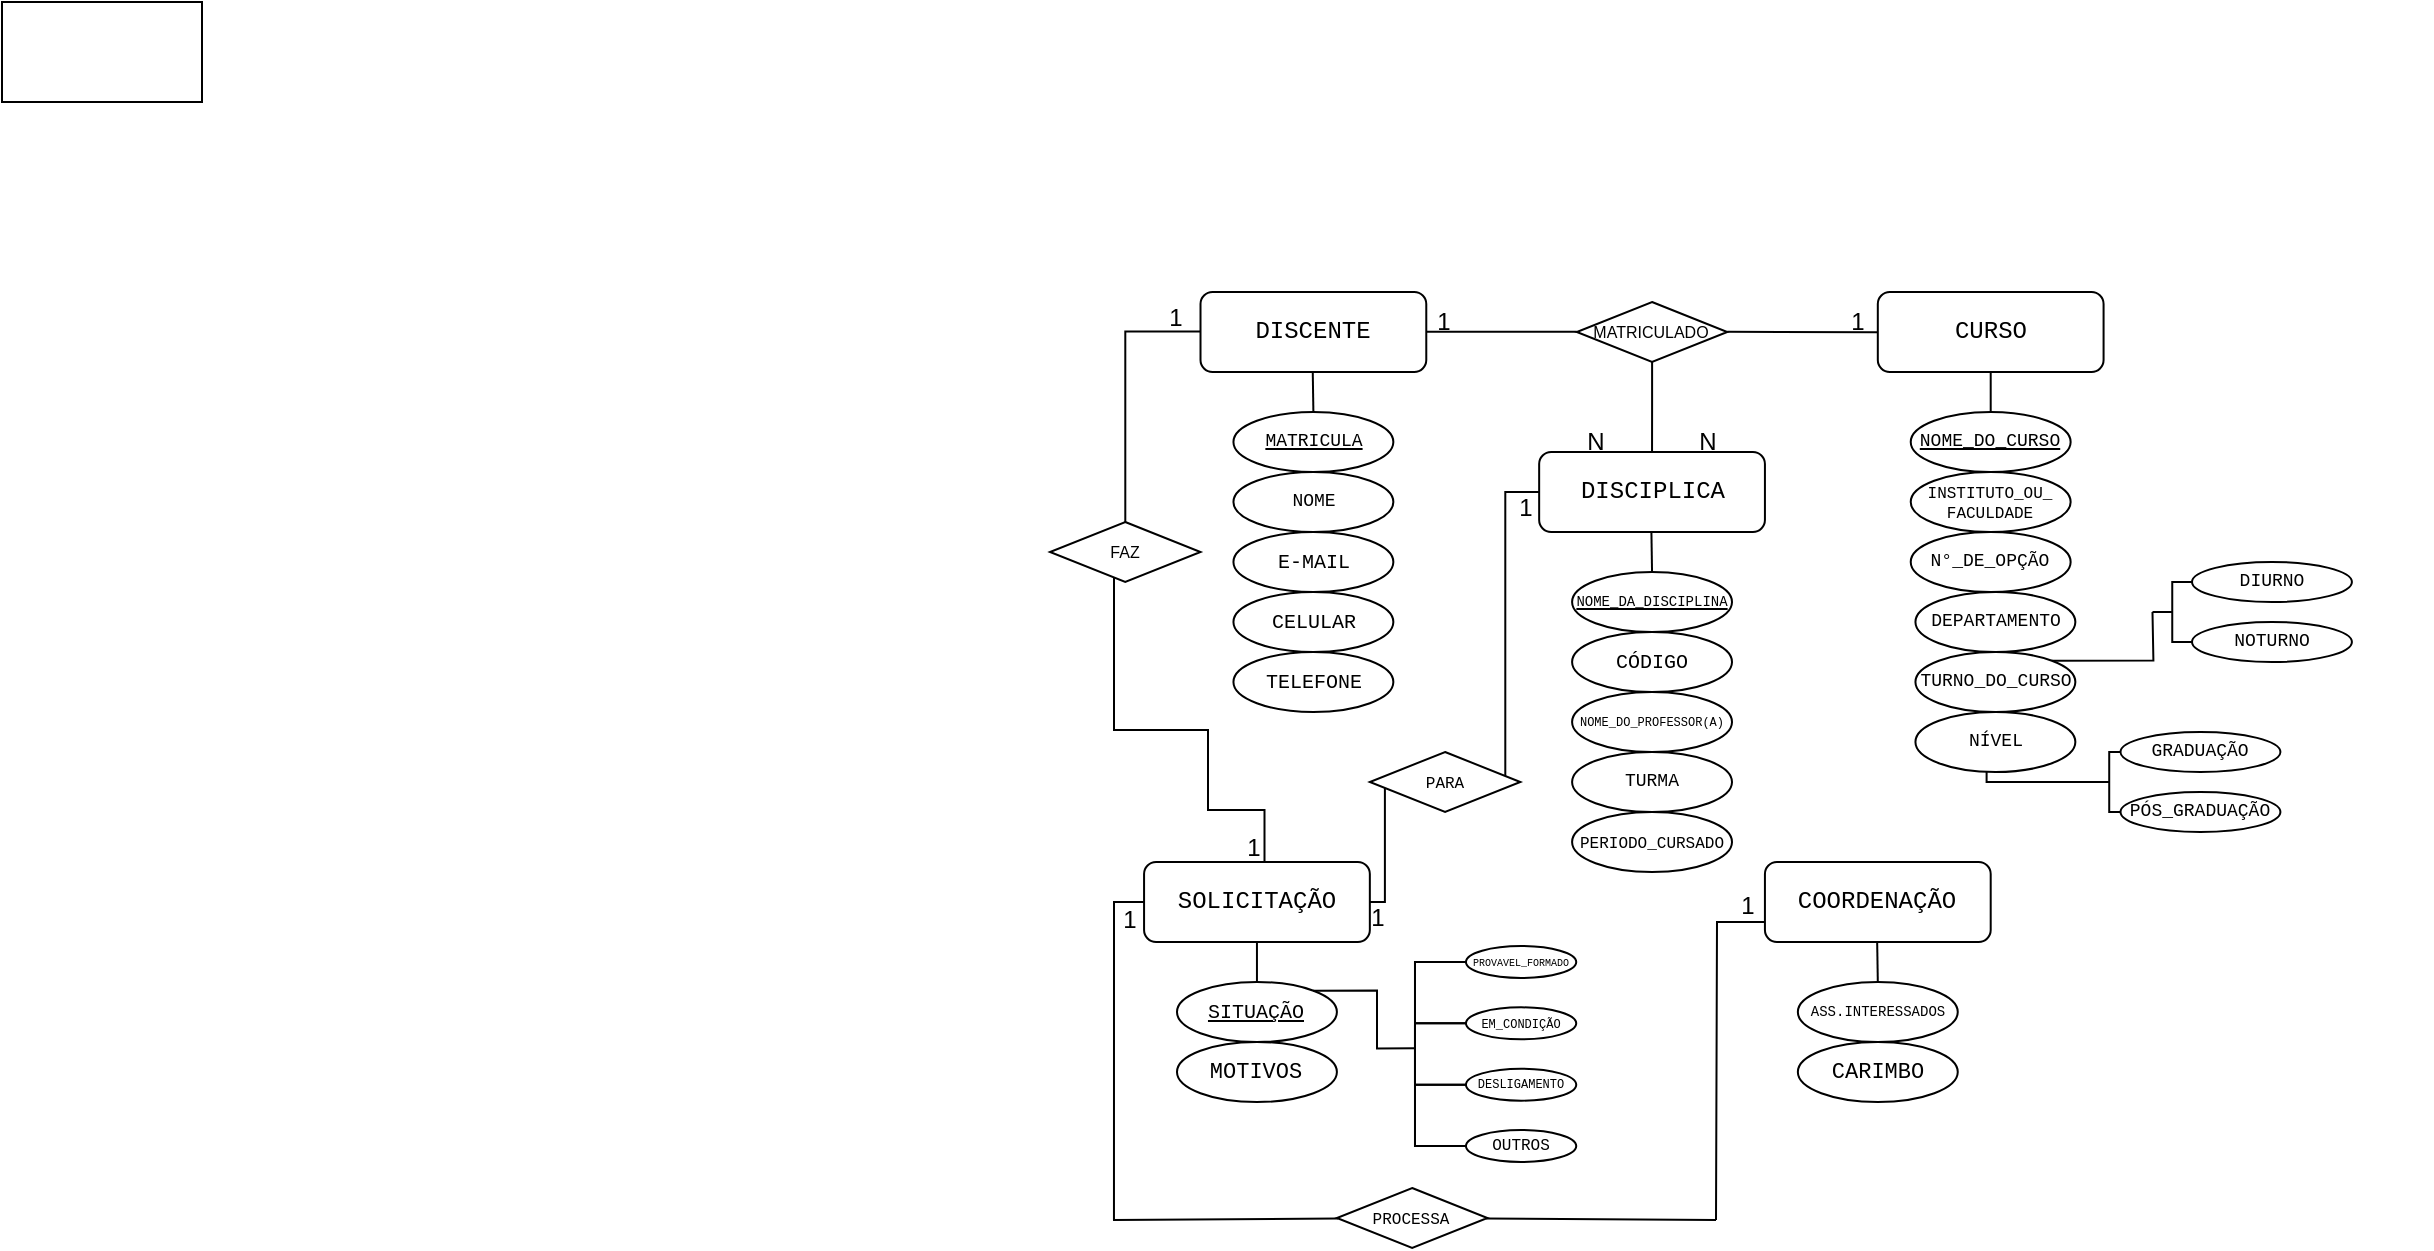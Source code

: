 <mxfile version="24.8.8">
  <diagram id="C5RBs43oDa-KdzZeNtuy" name="Page-1">
    <mxGraphModel dx="1780" dy="1404" grid="1" gridSize="5" guides="1" tooltips="1" connect="1" arrows="1" fold="1" page="1" pageScale="1" pageWidth="827" pageHeight="1169" math="0" shadow="0">
      <root>
        <mxCell id="WIyWlLk6GJQsqaUBKTNV-0" />
        <mxCell id="WIyWlLk6GJQsqaUBKTNV-1" parent="WIyWlLk6GJQsqaUBKTNV-0" />
        <mxCell id="zZQvNKMM1_MNGovXTg1E-80" value="" style="group" vertex="1" connectable="0" parent="WIyWlLk6GJQsqaUBKTNV-1">
          <mxGeometry x="1724" y="163" width="690" height="480" as="geometry" />
        </mxCell>
        <mxCell id="zZQvNKMM1_MNGovXTg1E-81" style="edgeStyle=orthogonalEdgeStyle;rounded=0;orthogonalLoop=1;jettySize=auto;html=1;endArrow=none;endFill=0;entryX=0.012;entryY=0.145;entryDx=0;entryDy=0;entryPerimeter=0;" edge="1" parent="zZQvNKMM1_MNGovXTg1E-80" source="zZQvNKMM1_MNGovXTg1E-147">
          <mxGeometry relative="1" as="geometry">
            <mxPoint x="78.492" y="306.8" as="targetPoint" />
            <mxPoint x="-11.288" y="82" as="sourcePoint" />
            <Array as="points">
              <mxPoint x="31.984" y="221" />
              <mxPoint x="79.018" y="221" />
              <mxPoint x="79.018" y="261" />
              <mxPoint x="107.239" y="261" />
              <mxPoint x="107.239" y="307" />
            </Array>
          </mxGeometry>
        </mxCell>
        <mxCell id="zZQvNKMM1_MNGovXTg1E-82" value="DISCENTE" style="rounded=1;whiteSpace=wrap;html=1;fontSize=12;glass=0;strokeWidth=1;shadow=0;fontFamily=Courier New;perimeterSpacing=2;" vertex="1" parent="zZQvNKMM1_MNGovXTg1E-80">
          <mxGeometry x="75.256" y="2" width="112.883" height="40" as="geometry" />
        </mxCell>
        <mxCell id="zZQvNKMM1_MNGovXTg1E-83" value="" style="endArrow=none;html=1;rounded=0;fontFamily=Courier New;shadow=0;" edge="1" parent="zZQvNKMM1_MNGovXTg1E-80">
          <mxGeometry width="50" height="50" relative="1" as="geometry">
            <mxPoint x="131.697" y="62" as="sourcePoint" />
            <mxPoint x="131.378" y="42" as="targetPoint" />
          </mxGeometry>
        </mxCell>
        <mxCell id="zZQvNKMM1_MNGovXTg1E-84" value="MATRICULA" style="ellipse;whiteSpace=wrap;shadow=0;gradientColor=none;strokeColor=default;fontSize=9;fontFamily=Courier New;labelBackgroundColor=none;labelBorderColor=none;textShadow=0;fontStyle=4;horizontal=1;html=1;" vertex="1" parent="zZQvNKMM1_MNGovXTg1E-80">
          <mxGeometry x="91.718" y="62" width="79.959" height="30" as="geometry" />
        </mxCell>
        <mxCell id="zZQvNKMM1_MNGovXTg1E-85" value="NOME" style="ellipse;whiteSpace=wrap;html=1;shadow=0;gradientColor=none;strokeColor=default;fontSize=9;fontFamily=Courier New;fontStyle=0;" vertex="1" parent="zZQvNKMM1_MNGovXTg1E-80">
          <mxGeometry x="91.718" y="92" width="79.959" height="30" as="geometry" />
        </mxCell>
        <mxCell id="zZQvNKMM1_MNGovXTg1E-86" value="CELULAR" style="ellipse;whiteSpace=wrap;html=1;shadow=0;gradientColor=none;strokeColor=default;fontSize=10;fontFamily=Courier New;" vertex="1" parent="zZQvNKMM1_MNGovXTg1E-80">
          <mxGeometry x="91.718" y="152" width="79.959" height="30" as="geometry" />
        </mxCell>
        <mxCell id="zZQvNKMM1_MNGovXTg1E-87" value="E-MAIL" style="ellipse;whiteSpace=wrap;html=1;shadow=0;gradientColor=none;strokeColor=default;fontSize=10;fontFamily=Courier New;" vertex="1" parent="zZQvNKMM1_MNGovXTg1E-80">
          <mxGeometry x="91.718" y="122" width="79.959" height="30" as="geometry" />
        </mxCell>
        <mxCell id="zZQvNKMM1_MNGovXTg1E-88" value="TELEFONE" style="ellipse;whiteSpace=wrap;html=1;shadow=0;gradientColor=none;strokeColor=default;fontSize=10;fontFamily=Courier New;" vertex="1" parent="zZQvNKMM1_MNGovXTg1E-80">
          <mxGeometry x="91.718" y="182" width="79.959" height="30" as="geometry" />
        </mxCell>
        <mxCell id="zZQvNKMM1_MNGovXTg1E-89" value="CURSO" style="rounded=1;whiteSpace=wrap;html=1;fontSize=12;glass=0;strokeWidth=1;shadow=0;fontFamily=Courier New;" vertex="1" parent="zZQvNKMM1_MNGovXTg1E-80">
          <mxGeometry x="413.906" y="2" width="112.883" height="40" as="geometry" />
        </mxCell>
        <mxCell id="zZQvNKMM1_MNGovXTg1E-90" value="" style="endArrow=none;html=1;rounded=0;fontFamily=Courier New;shadow=0;" edge="1" parent="zZQvNKMM1_MNGovXTg1E-80" target="zZQvNKMM1_MNGovXTg1E-89">
          <mxGeometry width="50" height="50" relative="1" as="geometry">
            <mxPoint x="470.348" y="62" as="sourcePoint" />
            <mxPoint x="470.028" y="42" as="targetPoint" />
          </mxGeometry>
        </mxCell>
        <mxCell id="zZQvNKMM1_MNGovXTg1E-91" value="NOME_DO_CURSO" style="ellipse;whiteSpace=wrap;shadow=0;gradientColor=none;strokeColor=default;fontSize=9;fontFamily=Courier New;labelBackgroundColor=none;labelBorderColor=none;textShadow=0;fontStyle=4;horizontal=1;html=1;" vertex="1" parent="zZQvNKMM1_MNGovXTg1E-80">
          <mxGeometry x="430.368" y="62" width="79.959" height="30" as="geometry" />
        </mxCell>
        <mxCell id="zZQvNKMM1_MNGovXTg1E-92" value="INSTITUTO_OU_ FACULDADE" style="ellipse;whiteSpace=wrap;html=1;shadow=0;gradientColor=none;strokeColor=default;fontSize=8;fontFamily=Courier New;fontStyle=0;" vertex="1" parent="zZQvNKMM1_MNGovXTg1E-80">
          <mxGeometry x="430.368" y="92" width="79.959" height="30" as="geometry" />
        </mxCell>
        <mxCell id="zZQvNKMM1_MNGovXTg1E-93" value="N°_DE_OPÇÃO" style="ellipse;whiteSpace=wrap;html=1;shadow=0;gradientColor=none;strokeColor=default;fontSize=9;fontFamily=Courier New;" vertex="1" parent="zZQvNKMM1_MNGovXTg1E-80">
          <mxGeometry x="430.368" y="122" width="79.959" height="30" as="geometry" />
        </mxCell>
        <mxCell id="zZQvNKMM1_MNGovXTg1E-94" value="" style="endArrow=none;html=1;rounded=0;exitX=1;exitY=0.25;exitDx=0;exitDy=0;shadow=0;" edge="1" parent="zZQvNKMM1_MNGovXTg1E-80">
          <mxGeometry width="50" height="50" relative="1" as="geometry">
            <mxPoint x="188.139" y="21.9" as="sourcePoint" />
            <mxPoint x="263.395" y="21.9" as="targetPoint" />
          </mxGeometry>
        </mxCell>
        <mxCell id="zZQvNKMM1_MNGovXTg1E-95" style="edgeStyle=orthogonalEdgeStyle;rounded=0;orthogonalLoop=1;jettySize=auto;html=1;entryX=0.5;entryY=0;entryDx=0;entryDy=0;shadow=0;endArrow=none;endFill=0;" edge="1" parent="zZQvNKMM1_MNGovXTg1E-80" source="zZQvNKMM1_MNGovXTg1E-96" target="zZQvNKMM1_MNGovXTg1E-98">
          <mxGeometry relative="1" as="geometry" />
        </mxCell>
        <mxCell id="zZQvNKMM1_MNGovXTg1E-96" value="MATRICULADO" style="rhombus;whiteSpace=wrap;html=1;fontSize=8;shadow=0;" vertex="1" parent="zZQvNKMM1_MNGovXTg1E-80">
          <mxGeometry x="263.395" y="7" width="75.256" height="30" as="geometry" />
        </mxCell>
        <mxCell id="zZQvNKMM1_MNGovXTg1E-97" value="" style="endArrow=none;html=1;rounded=0;exitX=1;exitY=0.25;exitDx=0;exitDy=0;shadow=0;" edge="1" parent="zZQvNKMM1_MNGovXTg1E-80">
          <mxGeometry width="50" height="50" relative="1" as="geometry">
            <mxPoint x="338.65" y="21.9" as="sourcePoint" />
            <mxPoint x="413.906" y="22.094" as="targetPoint" />
          </mxGeometry>
        </mxCell>
        <mxCell id="zZQvNKMM1_MNGovXTg1E-98" value="DISCIPLICA" style="rounded=1;whiteSpace=wrap;html=1;fontSize=12;glass=0;strokeWidth=1;shadow=0;fontFamily=Courier New;" vertex="1" parent="zZQvNKMM1_MNGovXTg1E-80">
          <mxGeometry x="244.581" y="82" width="112.883" height="40" as="geometry" />
        </mxCell>
        <mxCell id="zZQvNKMM1_MNGovXTg1E-99" value="" style="endArrow=none;html=1;rounded=0;fontFamily=Courier New;shadow=0;" edge="1" parent="zZQvNKMM1_MNGovXTg1E-80">
          <mxGeometry width="50" height="50" relative="1" as="geometry">
            <mxPoint x="301.022" y="142" as="sourcePoint" />
            <mxPoint x="300.703" y="122" as="targetPoint" />
          </mxGeometry>
        </mxCell>
        <mxCell id="zZQvNKMM1_MNGovXTg1E-100" value="NOME_DA_DISCIPLINA" style="ellipse;whiteSpace=wrap;shadow=0;gradientColor=none;strokeColor=default;fontSize=7;fontFamily=Courier New;labelBackgroundColor=none;labelBorderColor=none;textShadow=0;fontStyle=4;horizontal=1;html=1;" vertex="1" parent="zZQvNKMM1_MNGovXTg1E-80">
          <mxGeometry x="261.043" y="142" width="79.959" height="30" as="geometry" />
        </mxCell>
        <mxCell id="zZQvNKMM1_MNGovXTg1E-101" value="CÓDIGO" style="ellipse;whiteSpace=wrap;html=1;shadow=0;gradientColor=none;strokeColor=default;fontSize=10;fontFamily=Courier New;fontStyle=0;" vertex="1" parent="zZQvNKMM1_MNGovXTg1E-80">
          <mxGeometry x="261.043" y="172" width="79.959" height="30" as="geometry" />
        </mxCell>
        <mxCell id="zZQvNKMM1_MNGovXTg1E-102" value="TURMA" style="ellipse;whiteSpace=wrap;html=1;shadow=0;gradientColor=none;strokeColor=default;fontSize=9;fontFamily=Courier New;" vertex="1" parent="zZQvNKMM1_MNGovXTg1E-80">
          <mxGeometry x="261.043" y="232" width="79.959" height="30" as="geometry" />
        </mxCell>
        <mxCell id="zZQvNKMM1_MNGovXTg1E-103" value="&lt;font style=&quot;font-size: 6px;&quot;&gt;NOME_DO_PROFESSOR(A)&lt;/font&gt;" style="ellipse;whiteSpace=wrap;html=1;shadow=0;gradientColor=none;strokeColor=default;fontSize=9;fontFamily=Courier New;" vertex="1" parent="zZQvNKMM1_MNGovXTg1E-80">
          <mxGeometry x="261.043" y="202" width="79.959" height="30" as="geometry" />
        </mxCell>
        <mxCell id="zZQvNKMM1_MNGovXTg1E-104" value="PERIODO_CURSADO" style="ellipse;whiteSpace=wrap;html=1;shadow=0;gradientColor=none;strokeColor=default;fontSize=8;fontFamily=Courier New;" vertex="1" parent="zZQvNKMM1_MNGovXTg1E-80">
          <mxGeometry x="261.043" y="262" width="79.959" height="30" as="geometry" />
        </mxCell>
        <mxCell id="zZQvNKMM1_MNGovXTg1E-105" value="1" style="text;html=1;align=center;verticalAlign=middle;whiteSpace=wrap;rounded=0;shadow=0;" vertex="1" parent="zZQvNKMM1_MNGovXTg1E-80">
          <mxGeometry x="169.325" y="2" width="56.442" height="30" as="geometry" />
        </mxCell>
        <mxCell id="zZQvNKMM1_MNGovXTg1E-106" value="1" style="text;html=1;align=center;verticalAlign=middle;whiteSpace=wrap;rounded=0;shadow=0;" vertex="1" parent="zZQvNKMM1_MNGovXTg1E-80">
          <mxGeometry x="376.278" y="2" width="56.442" height="30" as="geometry" />
        </mxCell>
        <mxCell id="zZQvNKMM1_MNGovXTg1E-107" value="DEPARTAMENTO" style="ellipse;whiteSpace=wrap;html=1;shadow=0;gradientColor=none;strokeColor=default;fontSize=9;fontFamily=Courier New;" vertex="1" parent="zZQvNKMM1_MNGovXTg1E-80">
          <mxGeometry x="432.72" y="152" width="79.959" height="30" as="geometry" />
        </mxCell>
        <mxCell id="zZQvNKMM1_MNGovXTg1E-108" style="edgeStyle=orthogonalEdgeStyle;rounded=0;orthogonalLoop=1;jettySize=auto;html=1;exitX=1;exitY=0;exitDx=0;exitDy=0;endArrow=none;endFill=0;shadow=0;fontFamily=Courier New;" edge="1" parent="zZQvNKMM1_MNGovXTg1E-80" source="zZQvNKMM1_MNGovXTg1E-109">
          <mxGeometry relative="1" as="geometry">
            <mxPoint x="551.247" y="162" as="targetPoint" />
          </mxGeometry>
        </mxCell>
        <mxCell id="zZQvNKMM1_MNGovXTg1E-109" value="TURNO_DO_CURSO" style="ellipse;whiteSpace=wrap;html=1;shadow=0;gradientColor=none;strokeColor=default;fontSize=9;fontFamily=Courier New;" vertex="1" parent="zZQvNKMM1_MNGovXTg1E-80">
          <mxGeometry x="432.72" y="182" width="79.959" height="30" as="geometry" />
        </mxCell>
        <mxCell id="zZQvNKMM1_MNGovXTg1E-110" value="NÍVEL" style="ellipse;whiteSpace=wrap;html=1;shadow=0;gradientColor=none;strokeColor=default;fontSize=9;fontFamily=Courier New;" vertex="1" parent="zZQvNKMM1_MNGovXTg1E-80">
          <mxGeometry x="432.72" y="212" width="79.959" height="30" as="geometry" />
        </mxCell>
        <mxCell id="zZQvNKMM1_MNGovXTg1E-111" style="edgeStyle=orthogonalEdgeStyle;rounded=0;orthogonalLoop=1;jettySize=auto;html=1;exitX=1;exitY=0.5;exitDx=0;exitDy=0;entryX=0;entryY=0.5;entryDx=0;entryDy=0;endArrow=none;endFill=0;" edge="1" parent="zZQvNKMM1_MNGovXTg1E-80" source="zZQvNKMM1_MNGovXTg1E-149" target="zZQvNKMM1_MNGovXTg1E-98">
          <mxGeometry relative="1" as="geometry">
            <mxPoint x="212.597" y="114" as="targetPoint" />
            <Array as="points">
              <mxPoint x="227.648" y="247" />
              <mxPoint x="227.648" y="102" />
            </Array>
          </mxGeometry>
        </mxCell>
        <mxCell id="zZQvNKMM1_MNGovXTg1E-112" style="edgeStyle=orthogonalEdgeStyle;rounded=0;orthogonalLoop=1;jettySize=auto;html=1;exitX=0;exitY=0.5;exitDx=0;exitDy=0;endArrow=none;endFill=0;fontFamily=Courier New;" edge="1" parent="zZQvNKMM1_MNGovXTg1E-80" source="zZQvNKMM1_MNGovXTg1E-113">
          <mxGeometry relative="1" as="geometry">
            <mxPoint x="31.984" y="466" as="targetPoint" />
            <Array as="points">
              <mxPoint x="47.035" y="307" />
            </Array>
          </mxGeometry>
        </mxCell>
        <mxCell id="zZQvNKMM1_MNGovXTg1E-113" value="SOLICITAÇÃO" style="rounded=1;whiteSpace=wrap;html=1;fontSize=12;glass=0;strokeWidth=1;shadow=0;fontFamily=Courier New;" vertex="1" parent="zZQvNKMM1_MNGovXTg1E-80">
          <mxGeometry x="47.035" y="287" width="112.883" height="40" as="geometry" />
        </mxCell>
        <mxCell id="zZQvNKMM1_MNGovXTg1E-114" value="" style="endArrow=none;html=1;rounded=0;fontFamily=Courier New;shadow=0;" edge="1" parent="zZQvNKMM1_MNGovXTg1E-80" target="zZQvNKMM1_MNGovXTg1E-113">
          <mxGeometry width="50" height="50" relative="1" as="geometry">
            <mxPoint x="103.476" y="347" as="sourcePoint" />
            <mxPoint x="103.157" y="327" as="targetPoint" />
          </mxGeometry>
        </mxCell>
        <mxCell id="zZQvNKMM1_MNGovXTg1E-115" value="SITUAÇÃO" style="ellipse;whiteSpace=wrap;shadow=0;gradientColor=none;strokeColor=default;fontSize=10;fontFamily=Courier New;labelBackgroundColor=none;labelBorderColor=none;textShadow=0;fontStyle=4;horizontal=1;html=1;" vertex="1" parent="zZQvNKMM1_MNGovXTg1E-80">
          <mxGeometry x="63.497" y="347" width="79.959" height="30" as="geometry" />
        </mxCell>
        <mxCell id="zZQvNKMM1_MNGovXTg1E-116" value="MOTIVOS" style="ellipse;whiteSpace=wrap;html=1;shadow=0;gradientColor=none;strokeColor=default;fontSize=11;fontFamily=Courier New;fontStyle=0;verticalAlign=middle;" vertex="1" parent="zZQvNKMM1_MNGovXTg1E-80">
          <mxGeometry x="63.497" y="377" width="79.959" height="30" as="geometry" />
        </mxCell>
        <mxCell id="zZQvNKMM1_MNGovXTg1E-117" value="" style="ellipse;whiteSpace=wrap;html=1;align=center;aspect=fixed;fillColor=none;strokeColor=none;resizable=0;perimeter=centerPerimeter;rotatable=0;allowArrows=0;points=[];outlineConnect=1;shadow=0;" vertex="1" parent="zZQvNKMM1_MNGovXTg1E-80">
          <mxGeometry x="615.215" y="252" width="10" height="10" as="geometry" />
        </mxCell>
        <mxCell id="zZQvNKMM1_MNGovXTg1E-118" value="" style="strokeWidth=1;html=1;shape=mxgraph.flowchart.annotation_2;align=left;labelPosition=right;pointerEvents=1;fontSize=9;shadow=0;fontFamily=Courier New;" vertex="1" parent="zZQvNKMM1_MNGovXTg1E-80">
          <mxGeometry x="519.734" y="232" width="19.755" height="30" as="geometry" />
        </mxCell>
        <mxCell id="zZQvNKMM1_MNGovXTg1E-119" value="GRADUAÇÃO" style="ellipse;whiteSpace=wrap;html=1;shadow=0;gradientColor=none;strokeColor=default;fontSize=9;fontFamily=Courier New;" vertex="1" parent="zZQvNKMM1_MNGovXTg1E-80">
          <mxGeometry x="535.256" y="222" width="79.959" height="20" as="geometry" />
        </mxCell>
        <mxCell id="zZQvNKMM1_MNGovXTg1E-120" value="PÓS_GRADUAÇÃO" style="ellipse;whiteSpace=wrap;html=1;shadow=0;gradientColor=none;strokeColor=default;fontSize=9;fontFamily=Courier New;" vertex="1" parent="zZQvNKMM1_MNGovXTg1E-80">
          <mxGeometry x="535.256" y="252" width="79.959" height="20" as="geometry" />
        </mxCell>
        <mxCell id="zZQvNKMM1_MNGovXTg1E-121" style="edgeStyle=orthogonalEdgeStyle;rounded=0;orthogonalLoop=1;jettySize=auto;html=1;exitX=0.5;exitY=1;exitDx=0;exitDy=0;endArrow=none;endFill=0;shadow=0;fontFamily=Courier New;" edge="1" parent="zZQvNKMM1_MNGovXTg1E-80">
          <mxGeometry relative="1" as="geometry">
            <mxPoint x="468.306" y="242" as="sourcePoint" />
            <mxPoint x="523.027" y="247" as="targetPoint" />
            <Array as="points">
              <mxPoint x="468.466" y="247" />
            </Array>
          </mxGeometry>
        </mxCell>
        <mxCell id="zZQvNKMM1_MNGovXTg1E-122" value="" style="ellipse;whiteSpace=wrap;html=1;align=center;aspect=fixed;fillColor=none;strokeColor=none;resizable=0;perimeter=centerPerimeter;rotatable=0;allowArrows=0;points=[];outlineConnect=1;shadow=0;" vertex="1" parent="zZQvNKMM1_MNGovXTg1E-80">
          <mxGeometry x="680.593" y="182" width="10" height="10" as="geometry" />
        </mxCell>
        <mxCell id="zZQvNKMM1_MNGovXTg1E-123" value="" style="strokeWidth=1;html=1;shape=mxgraph.flowchart.annotation_2;align=left;labelPosition=right;pointerEvents=1;fontSize=9;shadow=0;" vertex="1" parent="zZQvNKMM1_MNGovXTg1E-80">
          <mxGeometry x="551.247" y="147" width="19.755" height="30" as="geometry" />
        </mxCell>
        <mxCell id="zZQvNKMM1_MNGovXTg1E-124" value="DIURNO" style="ellipse;whiteSpace=wrap;html=1;shadow=0;gradientColor=none;strokeColor=default;fontSize=9;fontFamily=Courier New;" vertex="1" parent="zZQvNKMM1_MNGovXTg1E-80">
          <mxGeometry x="571.002" y="137" width="79.959" height="20" as="geometry" />
        </mxCell>
        <mxCell id="zZQvNKMM1_MNGovXTg1E-125" value="NOTURNO" style="ellipse;whiteSpace=wrap;html=1;shadow=0;gradientColor=none;strokeColor=default;fontSize=9;fontFamily=Courier New;" vertex="1" parent="zZQvNKMM1_MNGovXTg1E-80">
          <mxGeometry x="571.002" y="167" width="79.959" height="20" as="geometry" />
        </mxCell>
        <mxCell id="zZQvNKMM1_MNGovXTg1E-126" value="p" style="group;shadow=0;fontSize=10;horizontal=1;fontFamily=Courier New;" vertex="1" connectable="0" parent="zZQvNKMM1_MNGovXTg1E-80">
          <mxGeometry x="182.495" y="319" width="90.307" height="118" as="geometry" />
        </mxCell>
        <mxCell id="zZQvNKMM1_MNGovXTg1E-127" value="" style="ellipse;whiteSpace=wrap;html=1;align=center;aspect=fixed;fillColor=none;strokeColor=none;resizable=0;perimeter=centerPerimeter;rotatable=0;allowArrows=0;points=[];outlineConnect=1;shadow=0;fontFamily=Courier New;" vertex="1" parent="zZQvNKMM1_MNGovXTg1E-126">
          <mxGeometry x="85.358" width="10" height="10" as="geometry" />
        </mxCell>
        <mxCell id="zZQvNKMM1_MNGovXTg1E-128" value="" style="group;shadow=0;verticalAlign=middle;horizontal=1;fontFamily=Courier New;" vertex="1" connectable="0" parent="zZQvNKMM1_MNGovXTg1E-126">
          <mxGeometry y="18" width="80.623" height="92" as="geometry" />
        </mxCell>
        <mxCell id="zZQvNKMM1_MNGovXTg1E-129" value="" style="strokeWidth=1;html=1;shape=mxgraph.flowchart.annotation_1;align=left;pointerEvents=1;shadow=0;horizontal=1;fontFamily=Courier New;" vertex="1" parent="zZQvNKMM1_MNGovXTg1E-128">
          <mxGeometry width="25.484" height="61.333" as="geometry" />
        </mxCell>
        <mxCell id="zZQvNKMM1_MNGovXTg1E-130" value="" style="strokeWidth=1;html=1;shape=mxgraph.flowchart.annotation_1;align=left;pointerEvents=1;shadow=0;horizontal=1;fontFamily=Courier New;" vertex="1" parent="zZQvNKMM1_MNGovXTg1E-128">
          <mxGeometry y="30.667" width="25.484" height="61.333" as="geometry" />
        </mxCell>
        <mxCell id="zZQvNKMM1_MNGovXTg1E-131" value="" style="group;shadow=0;verticalAlign=bottom;horizontal=1;fontFamily=Courier New;" vertex="1" connectable="0" parent="zZQvNKMM1_MNGovXTg1E-128">
          <mxGeometry width="80.623" height="92" as="geometry" />
        </mxCell>
        <mxCell id="zZQvNKMM1_MNGovXTg1E-132" value="" style="strokeWidth=1;html=1;shape=mxgraph.flowchart.annotation_1;align=left;pointerEvents=1;shadow=0;horizontal=1;fontFamily=Courier New;" vertex="1" parent="zZQvNKMM1_MNGovXTg1E-131">
          <mxGeometry width="25.484" height="61.333" as="geometry" />
        </mxCell>
        <mxCell id="zZQvNKMM1_MNGovXTg1E-133" value="" style="strokeWidth=1;html=1;shape=mxgraph.flowchart.annotation_1;align=left;pointerEvents=1;shadow=0;horizontal=1;fontFamily=Courier New;" vertex="1" parent="zZQvNKMM1_MNGovXTg1E-131">
          <mxGeometry y="30.667" width="25.484" height="61.333" as="geometry" />
        </mxCell>
        <mxCell id="zZQvNKMM1_MNGovXTg1E-134" value="&lt;font style=&quot;font-size: 6px;&quot;&gt;EM_CONDIÇÃO&lt;/font&gt;" style="ellipse;whiteSpace=wrap;html=1;shadow=0;fontFamily=Courier New;verticalAlign=bottom;horizontal=1;" vertex="1" parent="zZQvNKMM1_MNGovXTg1E-131">
          <mxGeometry x="25.484" y="22.67" width="55.139" height="16" as="geometry" />
        </mxCell>
        <mxCell id="zZQvNKMM1_MNGovXTg1E-135" value="&lt;div style=&quot;&quot;&gt;&lt;font style=&quot;font-size: 6px;&quot;&gt;DESLIGAMENTO&lt;/font&gt;&lt;/div&gt;" style="ellipse;whiteSpace=wrap;html=1;shadow=0;fontFamily=Courier New;verticalAlign=middle;horizontal=1;fontSize=7;" vertex="1" parent="zZQvNKMM1_MNGovXTg1E-131">
          <mxGeometry x="25.484" y="53.33" width="55.139" height="16" as="geometry" />
        </mxCell>
        <mxCell id="zZQvNKMM1_MNGovXTg1E-136" value="&lt;font style=&quot;font-size: 5px;&quot;&gt;PROVAVEL_FORMADO&lt;/font&gt;" style="ellipse;whiteSpace=wrap;html=1;shadow=0;fontFamily=Courier New;verticalAlign=bottom;horizontal=1;" vertex="1" parent="zZQvNKMM1_MNGovXTg1E-126">
          <mxGeometry x="25.484" y="10" width="55.139" height="16" as="geometry" />
        </mxCell>
        <mxCell id="zZQvNKMM1_MNGovXTg1E-137" value="&lt;font style=&quot;font-size: 8px;&quot;&gt;OUTROS&lt;/font&gt;" style="ellipse;whiteSpace=wrap;html=1;shadow=0;fontFamily=Courier New;verticalAlign=bottom;horizontal=1;" vertex="1" parent="zZQvNKMM1_MNGovXTg1E-126">
          <mxGeometry x="25.484" y="102" width="55.139" height="16" as="geometry" />
        </mxCell>
        <mxCell id="zZQvNKMM1_MNGovXTg1E-138" style="edgeStyle=orthogonalEdgeStyle;rounded=0;orthogonalLoop=1;jettySize=auto;html=1;exitX=1;exitY=0;exitDx=0;exitDy=0;entryX=0.001;entryY=0.204;entryDx=0;entryDy=0;entryPerimeter=0;endArrow=none;endFill=0;shadow=0;fontFamily=Courier New;" edge="1" parent="zZQvNKMM1_MNGovXTg1E-80" source="zZQvNKMM1_MNGovXTg1E-115" target="zZQvNKMM1_MNGovXTg1E-133">
          <mxGeometry relative="1" as="geometry" />
        </mxCell>
        <mxCell id="zZQvNKMM1_MNGovXTg1E-139" style="edgeStyle=orthogonalEdgeStyle;rounded=0;orthogonalLoop=1;jettySize=auto;html=1;exitX=0;exitY=0.75;exitDx=0;exitDy=0;endArrow=none;endFill=0;fontFamily=Courier New;" edge="1" parent="zZQvNKMM1_MNGovXTg1E-80" source="zZQvNKMM1_MNGovXTg1E-140">
          <mxGeometry relative="1" as="geometry">
            <mxPoint x="333.006" y="466" as="targetPoint" />
          </mxGeometry>
        </mxCell>
        <mxCell id="zZQvNKMM1_MNGovXTg1E-140" value="COORDENAÇÃO" style="rounded=1;whiteSpace=wrap;html=1;fontSize=12;glass=0;strokeWidth=1;shadow=0;fontFamily=Courier New;" vertex="1" parent="zZQvNKMM1_MNGovXTg1E-80">
          <mxGeometry x="357.464" y="287" width="112.883" height="40" as="geometry" />
        </mxCell>
        <mxCell id="zZQvNKMM1_MNGovXTg1E-141" value="" style="endArrow=none;html=1;rounded=0;fontFamily=Courier New;shadow=0;" edge="1" parent="zZQvNKMM1_MNGovXTg1E-80">
          <mxGeometry width="50" height="50" relative="1" as="geometry">
            <mxPoint x="413.906" y="347" as="sourcePoint" />
            <mxPoint x="413.586" y="327" as="targetPoint" />
          </mxGeometry>
        </mxCell>
        <mxCell id="zZQvNKMM1_MNGovXTg1E-142" value="ASS.INTERESSADOS" style="ellipse;whiteSpace=wrap;shadow=0;gradientColor=none;strokeColor=default;fontSize=7;fontFamily=Courier New;labelBackgroundColor=none;labelBorderColor=none;textShadow=0;fontStyle=0;horizontal=1;html=1;" vertex="1" parent="zZQvNKMM1_MNGovXTg1E-80">
          <mxGeometry x="373.926" y="347" width="79.959" height="30" as="geometry" />
        </mxCell>
        <mxCell id="zZQvNKMM1_MNGovXTg1E-143" value="CARIMBO" style="ellipse;whiteSpace=wrap;html=1;shadow=0;gradientColor=none;strokeColor=default;fontSize=11;fontFamily=Courier New;fontStyle=0;" vertex="1" parent="zZQvNKMM1_MNGovXTg1E-80">
          <mxGeometry x="373.926" y="377" width="79.959" height="30" as="geometry" />
        </mxCell>
        <mxCell id="zZQvNKMM1_MNGovXTg1E-144" value="N" style="text;html=1;align=center;verticalAlign=middle;whiteSpace=wrap;rounded=0;shadow=0;" vertex="1" parent="zZQvNKMM1_MNGovXTg1E-80">
          <mxGeometry x="244.581" y="62" width="56.442" height="30" as="geometry" />
        </mxCell>
        <mxCell id="zZQvNKMM1_MNGovXTg1E-145" value="N" style="text;html=1;align=center;verticalAlign=middle;whiteSpace=wrap;rounded=0;shadow=0;" vertex="1" parent="zZQvNKMM1_MNGovXTg1E-80">
          <mxGeometry x="301.022" y="62" width="56.442" height="30" as="geometry" />
        </mxCell>
        <mxCell id="zZQvNKMM1_MNGovXTg1E-146" value="" style="edgeStyle=orthogonalEdgeStyle;rounded=0;orthogonalLoop=1;jettySize=auto;html=1;exitX=0.018;exitY=0.493;exitDx=0;exitDy=0;endArrow=none;endFill=0;exitPerimeter=0;" edge="1" parent="zZQvNKMM1_MNGovXTg1E-80" source="zZQvNKMM1_MNGovXTg1E-82" target="zZQvNKMM1_MNGovXTg1E-147">
          <mxGeometry relative="1" as="geometry">
            <mxPoint x="31.984" y="242" as="targetPoint" />
            <mxPoint x="73.374" y="22" as="sourcePoint" />
          </mxGeometry>
        </mxCell>
        <mxCell id="zZQvNKMM1_MNGovXTg1E-147" value="FAZ" style="rhombus;whiteSpace=wrap;html=1;fontSize=8;shadow=0;" vertex="1" parent="zZQvNKMM1_MNGovXTg1E-80">
          <mxGeometry y="117" width="75.256" height="30" as="geometry" />
        </mxCell>
        <mxCell id="zZQvNKMM1_MNGovXTg1E-148" value="" style="edgeStyle=orthogonalEdgeStyle;rounded=0;orthogonalLoop=1;jettySize=auto;html=1;exitX=1;exitY=0.5;exitDx=0;exitDy=0;entryX=0;entryY=0.5;entryDx=0;entryDy=0;endArrow=none;endFill=0;fontFamily=Courier New;" edge="1" parent="zZQvNKMM1_MNGovXTg1E-80" source="zZQvNKMM1_MNGovXTg1E-113" target="zZQvNKMM1_MNGovXTg1E-149">
          <mxGeometry relative="1" as="geometry">
            <mxPoint x="244.581" y="102" as="targetPoint" />
            <mxPoint x="159.918" y="307" as="sourcePoint" />
            <Array as="points">
              <mxPoint x="167.444" y="307" />
              <mxPoint x="167.444" y="247" />
            </Array>
          </mxGeometry>
        </mxCell>
        <mxCell id="zZQvNKMM1_MNGovXTg1E-149" value="PARA" style="rhombus;whiteSpace=wrap;html=1;fontSize=8;shadow=0;fontFamily=Courier New;" vertex="1" parent="zZQvNKMM1_MNGovXTg1E-80">
          <mxGeometry x="159.918" y="232" width="75.256" height="30" as="geometry" />
        </mxCell>
        <mxCell id="zZQvNKMM1_MNGovXTg1E-150" value="" style="endArrow=none;html=1;rounded=0;fontFamily=Courier New;" edge="1" parent="zZQvNKMM1_MNGovXTg1E-80" source="zZQvNKMM1_MNGovXTg1E-152">
          <mxGeometry width="50" height="50" relative="1" as="geometry">
            <mxPoint x="31.513" y="466" as="sourcePoint" />
            <mxPoint x="333.006" y="466" as="targetPoint" />
          </mxGeometry>
        </mxCell>
        <mxCell id="zZQvNKMM1_MNGovXTg1E-151" value="" style="endArrow=none;html=1;rounded=0;fontFamily=Courier New;" edge="1" parent="zZQvNKMM1_MNGovXTg1E-80" target="zZQvNKMM1_MNGovXTg1E-152">
          <mxGeometry width="50" height="50" relative="1" as="geometry">
            <mxPoint x="31.513" y="466" as="sourcePoint" />
            <mxPoint x="333.006" y="466" as="targetPoint" />
          </mxGeometry>
        </mxCell>
        <mxCell id="zZQvNKMM1_MNGovXTg1E-152" value="PROCESSA" style="rhombus;whiteSpace=wrap;html=1;fontSize=8;shadow=0;fontFamily=Courier New;" vertex="1" parent="zZQvNKMM1_MNGovXTg1E-80">
          <mxGeometry x="143.456" y="450" width="75.256" height="30" as="geometry" />
        </mxCell>
        <mxCell id="zZQvNKMM1_MNGovXTg1E-153" value="1" style="text;html=1;align=center;verticalAlign=middle;whiteSpace=wrap;rounded=0;shadow=0;" vertex="1" parent="zZQvNKMM1_MNGovXTg1E-80">
          <mxGeometry x="35.276" width="56.442" height="30" as="geometry" />
        </mxCell>
        <mxCell id="zZQvNKMM1_MNGovXTg1E-154" value="1" style="text;html=1;align=center;verticalAlign=middle;whiteSpace=wrap;rounded=0;shadow=0;" vertex="1" parent="zZQvNKMM1_MNGovXTg1E-80">
          <mxGeometry x="73.845" y="265" width="56.442" height="30" as="geometry" />
        </mxCell>
        <mxCell id="zZQvNKMM1_MNGovXTg1E-155" value="1" style="text;html=1;align=center;verticalAlign=middle;whiteSpace=wrap;rounded=0;shadow=0;" vertex="1" parent="zZQvNKMM1_MNGovXTg1E-80">
          <mxGeometry x="12.229" y="301" width="56.442" height="30" as="geometry" />
        </mxCell>
        <mxCell id="zZQvNKMM1_MNGovXTg1E-156" value="1" style="text;html=1;align=center;verticalAlign=middle;whiteSpace=wrap;rounded=0;shadow=0;" vertex="1" parent="zZQvNKMM1_MNGovXTg1E-80">
          <mxGeometry x="321.247" y="294" width="56.442" height="30" as="geometry" />
        </mxCell>
        <mxCell id="zZQvNKMM1_MNGovXTg1E-157" value="1" style="text;html=1;align=center;verticalAlign=middle;whiteSpace=wrap;rounded=0;shadow=0;" vertex="1" parent="zZQvNKMM1_MNGovXTg1E-80">
          <mxGeometry x="135.93" y="300" width="56.442" height="30" as="geometry" />
        </mxCell>
        <mxCell id="zZQvNKMM1_MNGovXTg1E-158" value="1" style="text;html=1;align=center;verticalAlign=middle;whiteSpace=wrap;rounded=0;shadow=0;" vertex="1" parent="zZQvNKMM1_MNGovXTg1E-80">
          <mxGeometry x="209.775" y="95" width="56.442" height="30" as="geometry" />
        </mxCell>
        <mxCell id="zZQvNKMM1_MNGovXTg1E-160" value="" style="whiteSpace=wrap;html=1;" vertex="1" parent="WIyWlLk6GJQsqaUBKTNV-1">
          <mxGeometry x="1200" y="20" width="100" height="50" as="geometry" />
        </mxCell>
      </root>
    </mxGraphModel>
  </diagram>
</mxfile>
